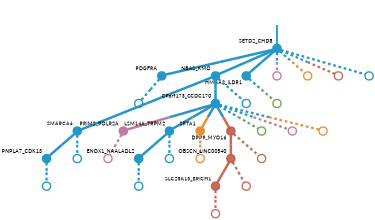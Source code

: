 strict digraph  {
graph[splines=false]; nodesep=0.7; rankdir=TB; ranksep=0.6; forcelabels=true; dpi=600; size=2.5;
0 [color="#2496c8ff", fillcolor="#2496c8ff", fixedsize=true, fontname=Lato, fontsize="12pt", height="0.25", label="", penwidth=3, shape=circle, style=filled, xlabel=SETD2_CHD8];
2 [color="#2496c8ff", fillcolor="#2496c8ff", fixedsize=true, fontname=Lato, fontsize="12pt", height="0.25", label="", penwidth=3, shape=circle, style=filled, xlabel=PDGFRA];
3 [color="#2496c8ff", fillcolor="#2496c8ff", fixedsize=true, fontname=Lato, fontsize="12pt", height="0.25", label="", penwidth=3, shape=circle, style=filled, xlabel=NBAS_KMO];
6 [color="#2496c8ff", fillcolor="#2496c8ff", fixedsize=true, fontname=Lato, fontsize="12pt", height="0.25", label="", penwidth=3, shape=circle, style=filled, xlabel=HMGA2_ILDR1];
16 [color="#c27ba0ff", fillcolor="#c27ba0ff", fixedsize=true, fontname=Lato, fontsize="12pt", height="0.25", label="", penwidth=3, shape=circle, style=solid, xlabel=""];
19 [color="#e69138ff", fillcolor="#e69138ff", fixedsize=true, fontname=Lato, fontsize="12pt", height="0.25", label="", penwidth=3, shape=circle, style=solid, xlabel=""];
22 [color="#be5742e1", fillcolor="#be5742e1", fixedsize=true, fontname=Lato, fontsize="12pt", height="0.25", label="", penwidth=3, shape=circle, style=solid, xlabel=""];
26 [color="#2496c8ff", fillcolor="#2496c8ff", fixedsize=true, fontname=Lato, fontsize="12pt", height="0.25", label="", penwidth=3, shape=circle, style=solid, xlabel=""];
1 [color="#2496c8ff", fillcolor="#2496c8ff", fixedsize=true, fontname=Lato, fontsize="12pt", height="0.25", label="", penwidth=3, shape=circle, style=filled, xlabel=SMARCA4];
11 [color="#2496c8ff", fillcolor="#2496c8ff", fixedsize=true, fontname=Lato, fontsize="12pt", height="0.25", label="", penwidth=3, shape=circle, style=filled, xlabel=PNPLA7_CDK13];
27 [color="#2496c8ff", fillcolor="#2496c8ff", fixedsize=true, fontname=Lato, fontsize="12pt", height="0.25", label="", penwidth=3, shape=circle, style=solid, xlabel=""];
28 [color="#2496c8ff", fillcolor="#2496c8ff", fixedsize=true, fontname=Lato, fontsize="12pt", height="0.25", label="", penwidth=3, shape=circle, style=solid, xlabel=""];
8 [color="#2496c8ff", fillcolor="#2496c8ff", fixedsize=true, fontname=Lato, fontsize="12pt", height="0.25", label="", penwidth=3, shape=circle, style=filled, xlabel=C9orf173_CCDC170];
29 [color="#2496c8ff", fillcolor="#2496c8ff", fixedsize=true, fontname=Lato, fontsize="12pt", height="0.25", label="", penwidth=3, shape=circle, style=solid, xlabel=""];
4 [color="#c27ba0ff", fillcolor="#c27ba0ff", fixedsize=true, fontname=Lato, fontsize="12pt", height="0.25", label="", penwidth=3, shape=circle, style=filled, xlabel=PRIM2_POLR2A];
17 [color="#c27ba0ff", fillcolor="#c27ba0ff", fixedsize=true, fontname=Lato, fontsize="12pt", height="0.25", label="", penwidth=3, shape=circle, style=solid, xlabel=""];
5 [color="#2496c8ff", fillcolor="#2496c8ff", fixedsize=true, fontname=Lato, fontsize="12pt", height="0.25", label="", penwidth=3, shape=circle, style=filled, xlabel=LSM14A_TRPM2];
7 [color="#2496c8ff", fillcolor="#2496c8ff", fixedsize=true, fontname=Lato, fontsize="12pt", height="0.25", label="", penwidth=3, shape=circle, style=filled, xlabel=ENOX1_NAALADL2];
30 [color="#2496c8ff", fillcolor="#2496c8ff", fixedsize=true, fontname=Lato, fontsize="12pt", height="0.25", label="", penwidth=3, shape=circle, style=solid, xlabel=""];
14 [color="#6aa84fff", fillcolor="#6aa84fff", fixedsize=true, fontname=Lato, fontsize="12pt", height="0.25", label="", penwidth=3, shape=circle, style=solid, xlabel=""];
31 [color="#2496c8ff", fillcolor="#2496c8ff", fixedsize=true, fontname=Lato, fontsize="12pt", height="0.25", label="", penwidth=3, shape=circle, style=solid, xlabel=""];
10 [color="#e69138ff", fillcolor="#e69138ff", fixedsize=true, fontname=Lato, fontsize="12pt", height="0.25", label="", penwidth=3, shape=circle, style=filled, xlabel=SPTA1];
13 [color="#be5742e1", fillcolor="#be5742e1", fixedsize=true, fontname=Lato, fontsize="12pt", height="0.25", label="", penwidth=3, shape=circle, style=filled, xlabel=DPP9_MYO16];
15 [color="#6aa84fff", fillcolor="#6aa84fff", fixedsize=true, fontname=Lato, fontsize="12pt", height="0.25", label="", penwidth=3, shape=circle, style=solid, xlabel=""];
18 [color="#c27ba0ff", fillcolor="#c27ba0ff", fixedsize=true, fontname=Lato, fontsize="12pt", height="0.25", label="", penwidth=3, shape=circle, style=solid, xlabel=""];
20 [color="#e69138ff", fillcolor="#e69138ff", fixedsize=true, fontname=Lato, fontsize="12pt", height="0.25", label="", penwidth=3, shape=circle, style=solid, xlabel=""];
9 [color="#be5742e1", fillcolor="#be5742e1", fixedsize=true, fontname=Lato, fontsize="12pt", height="0.25", label="", penwidth=3, shape=circle, style=filled, xlabel=OBSCN_LINC00540];
12 [color="#be5742e1", fillcolor="#be5742e1", fixedsize=true, fontname=Lato, fontsize="12pt", height="0.25", label="", penwidth=3, shape=circle, style=filled, xlabel=SLC25A15_ERICH1];
23 [color="#be5742e1", fillcolor="#be5742e1", fixedsize=true, fontname=Lato, fontsize="12pt", height="0.25", label="", penwidth=3, shape=circle, style=solid, xlabel=""];
21 [color="#e69138ff", fillcolor="#e69138ff", fixedsize=true, fontname=Lato, fontsize="12pt", height="0.25", label="", penwidth=3, shape=circle, style=solid, xlabel=""];
32 [color="#2496c8ff", fillcolor="#2496c8ff", fixedsize=true, fontname=Lato, fontsize="12pt", height="0.25", label="", penwidth=3, shape=circle, style=solid, xlabel=""];
24 [color="#be5742e1", fillcolor="#be5742e1", fixedsize=true, fontname=Lato, fontsize="12pt", height="0.25", label="", penwidth=3, shape=circle, style=solid, xlabel=""];
25 [color="#be5742e1", fillcolor="#be5742e1", fixedsize=true, fontname=Lato, fontsize="12pt", height="0.25", label="", penwidth=3, shape=circle, style=solid, xlabel=""];
normal [label="", penwidth=3, style=invis, xlabel=SETD2_CHD8];
0 -> 2  [arrowsize=0, color="#2496c8ff;0.5:#2496c8ff", minlen="1.625", penwidth="5.5", style=solid];
0 -> 3  [arrowsize=0, color="#2496c8ff;0.5:#2496c8ff", minlen="1.5416667461395264", penwidth="5.5", style=solid];
0 -> 6  [arrowsize=0, color="#2496c8ff;0.5:#2496c8ff", minlen="1.4166667461395264", penwidth="5.5", style=solid];
0 -> 16  [arrowsize=0, color="#2496c8ff;0.5:#c27ba0ff", minlen="1.1041666269302368", penwidth=5, style=dashed];
0 -> 19  [arrowsize=0, color="#2496c8ff;0.5:#e69138ff", minlen="1.1041666269302368", penwidth=5, style=dashed];
0 -> 22  [arrowsize=0, color="#2496c8ff;0.5:#be5742e1", minlen="1.1041666269302368", penwidth=5, style=dashed];
0 -> 26  [arrowsize=0, color="#2496c8ff;0.5:#2496c8ff", minlen="1.1041666269302368", penwidth=5, style=dashed];
2 -> 28  [arrowsize=0, color="#2496c8ff;0.5:#2496c8ff", minlen="1.1041666269302368", penwidth=5, style=dashed];
3 -> 1  [arrowsize=0, color="#2496c8ff;0.5:#2496c8ff", minlen="2.5", penwidth="5.5", style=solid];
3 -> 8  [arrowsize=0, color="#2496c8ff;0.5:#2496c8ff", minlen="1.375", penwidth="5.5", style=solid];
3 -> 29  [arrowsize=0, color="#2496c8ff;0.5:#2496c8ff", minlen="1.1041666269302368", penwidth=5, style=dashed];
6 -> 14  [arrowsize=0, color="#2496c8ff;0.5:#6aa84fff", minlen="1.1041666269302368", penwidth=5, style=dashed];
1 -> 11  [arrowsize=0, color="#2496c8ff;0.5:#2496c8ff", minlen="1.25", penwidth="5.5", style=solid];
1 -> 27  [arrowsize=0, color="#2496c8ff;0.5:#2496c8ff", minlen="1.1041666269302368", penwidth=5, style=dashed];
11 -> 32  [arrowsize=0, color="#2496c8ff;0.5:#2496c8ff", minlen="1.1041666269302368", penwidth=5, style=dashed];
8 -> 4  [arrowsize=0, color="#2496c8ff;0.5:#c27ba0ff", minlen="1.5416667461395264", penwidth="5.5", style=solid];
8 -> 5  [arrowsize=0, color="#2496c8ff;0.5:#2496c8ff", minlen="1.4166667461395264", penwidth="5.5", style=solid];
8 -> 10  [arrowsize=0, color="#2496c8ff;0.5:#e69138ff", minlen="1.2916667461395264", penwidth="5.5", style=solid];
8 -> 13  [arrowsize=0, color="#2496c8ff;0.5:#be5742e1", minlen="1.2083333730697632", penwidth="5.5", style=solid];
8 -> 15  [arrowsize=0, color="#2496c8ff;0.5:#6aa84fff", minlen="1.1041666269302368", penwidth=5, style=dashed];
8 -> 18  [arrowsize=0, color="#2496c8ff;0.5:#c27ba0ff", minlen="1.1041666269302368", penwidth=5, style=dashed];
8 -> 20  [arrowsize=0, color="#2496c8ff;0.5:#e69138ff", minlen="1.1041666269302368", penwidth=5, style=dashed];
4 -> 17  [arrowsize=0, color="#c27ba0ff;0.5:#c27ba0ff", minlen="1.1041666269302368", penwidth=5, style=dashed];
5 -> 7  [arrowsize=0, color="#2496c8ff;0.5:#2496c8ff", minlen="1.375", penwidth="5.5", style=solid];
5 -> 30  [arrowsize=0, color="#2496c8ff;0.5:#2496c8ff", minlen="1.1041666269302368", penwidth=5, style=dashed];
7 -> 31  [arrowsize=0, color="#2496c8ff;0.5:#2496c8ff", minlen="1.1041666269302368", penwidth=5, style=dashed];
10 -> 21  [arrowsize=0, color="#e69138ff;0.5:#e69138ff", minlen="1.1041666269302368", penwidth=5, style=dashed];
13 -> 9  [arrowsize=0, color="#be5742e1;0.5:#be5742e1", minlen="1.3333333730697632", penwidth="5.5", style=solid];
13 -> 25  [arrowsize=0, color="#be5742e1;0.5:#be5742e1", minlen="1.1041666269302368", penwidth=5, style=dashed];
9 -> 12  [arrowsize=0, color="#be5742e1;0.5:#be5742e1", minlen="1.2083333730697632", penwidth="5.5", style=solid];
9 -> 23  [arrowsize=0, color="#be5742e1;0.5:#be5742e1", minlen="1.1041666269302368", penwidth=5, style=dashed];
12 -> 24  [arrowsize=0, color="#be5742e1;0.5:#be5742e1", minlen="1.1041666269302368", penwidth=5, style=dashed];
normal -> 0  [arrowsize=0, color="#2496c8ff", label="", penwidth=4, style=solid];
}
